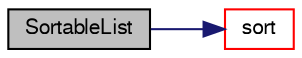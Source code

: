 digraph "SortableList"
{
  bgcolor="transparent";
  edge [fontname="FreeSans",fontsize="10",labelfontname="FreeSans",labelfontsize="10"];
  node [fontname="FreeSans",fontsize="10",shape=record];
  rankdir="LR";
  Node1 [label="SortableList",height=0.2,width=0.4,color="black", fillcolor="grey75", style="filled" fontcolor="black"];
  Node1 -> Node2 [color="midnightblue",fontsize="10",style="solid",fontname="FreeSans"];
  Node2 [label="sort",height=0.2,width=0.4,color="red",URL="$a02316.html#a47fdc9eea42b6975cdc835bb2e08810e",tooltip="(stable) sort the list (if changed after construction time) "];
}
